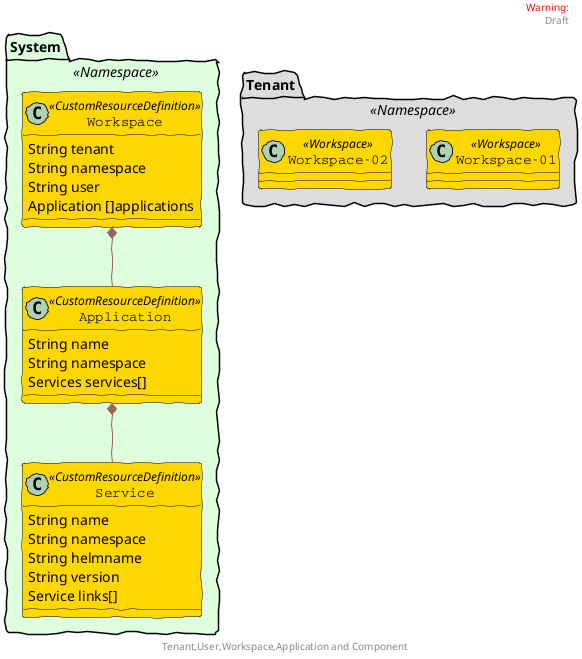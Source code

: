 @startuml

' color to use
' #FFB05A
' #FFB05A
' #D5E821
' #31FFB4
' #514BEF
skinparam handwritten true

skinparam interface {
  backgroundColor RosyBrown
  borderColor orange
}

skinparam class {
	ArrowColor DeepSkyBlue
	ActorBorderColor DeepSkyBlue
    BackgroundColor<<Apache>> Red
    BorderColor<<Apache>> #FF6655
    FontName Courier
    BackgroundColor <<Blue>> DeepSkyBlue
    BorderColor black
    BackgroundColor gold
    ArrowFontName Impact
    ArrowColor #996655
    ArrowFontColor #777777

}

header
<font color=red>Warning:</font>
Draft
endheader
center footer Tenant,User,Workspace,Application and Component


package "System" <<Namespace>>#DDFFDD {
  class Workspace <<CustomResourceDefinition>>{
    String tenant
    String namespace
    String user
    Application []applications
  }
  class Application <<CustomResourceDefinition>>{
      String name
      String namespace
      Services services[]
    }
  class Service <<CustomResourceDefinition>>{
      String name
      String namespace
      String helmname
      String version
      Service links[]
  }
  Workspace *-- Application
  Application *-- Service
}
package "Tenant" <<Namespace>>#DDDDDD {
    class Workspace-01 <<Workspace>>
    class Workspace-02 <<Workspace>>
}
package "Tenant" <<Namespace>>#DDDDDD {
    class Workspace-01 <<Workspace>>
    class Workspace-02 <<Workspace>>
}





@enduml